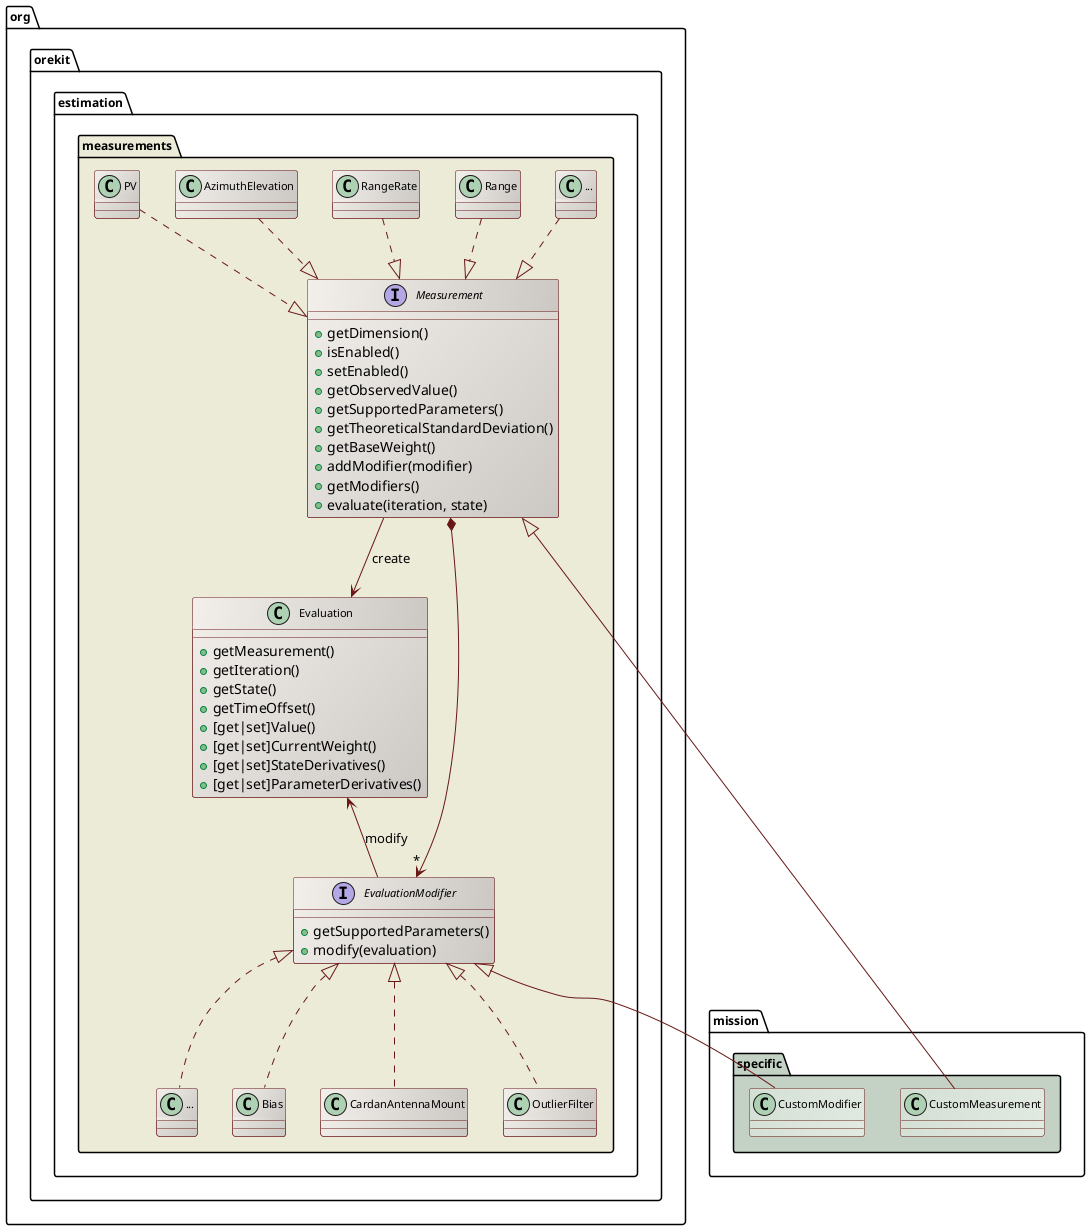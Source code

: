 ' Copyright 2002-2015 CS Systèmes d'Information
' Licensed to CS Systèmes d'Information (CS) under one or more
' contributor license agreements.  See the NOTICE file distributed with
' this work for additional information regarding copyright ownership.
' CS licenses this file to You under the Apache License, Version 2.0
' (the "License"); you may not use this file except in compliance with
' the License.  You may obtain a copy of the License at
'
'   http://www.apache.org/licenses/LICENSE-2.0
'
' Unless required by applicable law or agreed to in writing, software
' distributed under the License is distributed on an "AS IS" BASIS,
' WITHOUT WARRANTIES OR CONDITIONS OF ANY KIND, either express or implied.
' See the License for the specific language governing permissions and
' limitations under the License.
 
@startuml

  skinparam svek                  true
  skinparam ClassBackgroundColor  #F3EFEB/CCC9C5
  skinparam ClassArrowColor       #691616
  skinparam ClassBorderColor      #691616
  skinparam NoteBackgroundColor   #F3EFEB
  skinparam NoteBorderColor       #691616
  skinparam NoteFontColor         #691616
  skinparam ClassFontSize         11
  skinparam PackageFontSize       12

  package org.orekit.estimation.measurements #ECEBD8 {

    interface Measurement {
      +getDimension()
      +isEnabled()
      +setEnabled()
      +getObservedValue()
      +getSupportedParameters()
      +getTheoreticalStandardDeviation()
      +getBaseWeight()
      +addModifier(modifier)
      +getModifiers()
      +evaluate(iteration, state)
    }
    
    class Evaluation {
      +getMeasurement()
      +getIteration()
      +getState()
      +getTimeOffset()
      +[get|set]Value()
      +[get|set]CurrentWeight()
      +[get|set]StateDerivatives()
      +[get|set]ParameterDerivatives()
    }
    
    interface EvaluationModifier {
      +getSupportedParameters()
      +modify(evaluation)
    }
    
    class "..." as OtherModifier
    
    Measurement *--> "*" EvaluationModifier
    Measurement --> Evaluation : create
    Evaluation <-- EvaluationModifier : modify
    class "..." as OtherMeasurement
    OtherMeasurement   ..|> Measurement
    Range              ..|> Measurement
    RangeRate          ..|> Measurement
    AzimuthElevation   ..|> Measurement
    PV                 ..|> Measurement
    EvaluationModifier <|.. Bias
    EvaluationModifier <|.. CardanAntennaMount
    EvaluationModifier <|.. OutlierFilter
    EvaluationModifier <|.. OtherModifier

  }

  package mission.specific #C4D2C5 {
    class CustomModifier #D5E0D5/E2EBE2
    class CustomMeasurement #D5E0D5/E2EBE2
    Measurement <|-- CustomMeasurement
    EvaluationModifier <|-- CustomModifier
  }

@enduml
